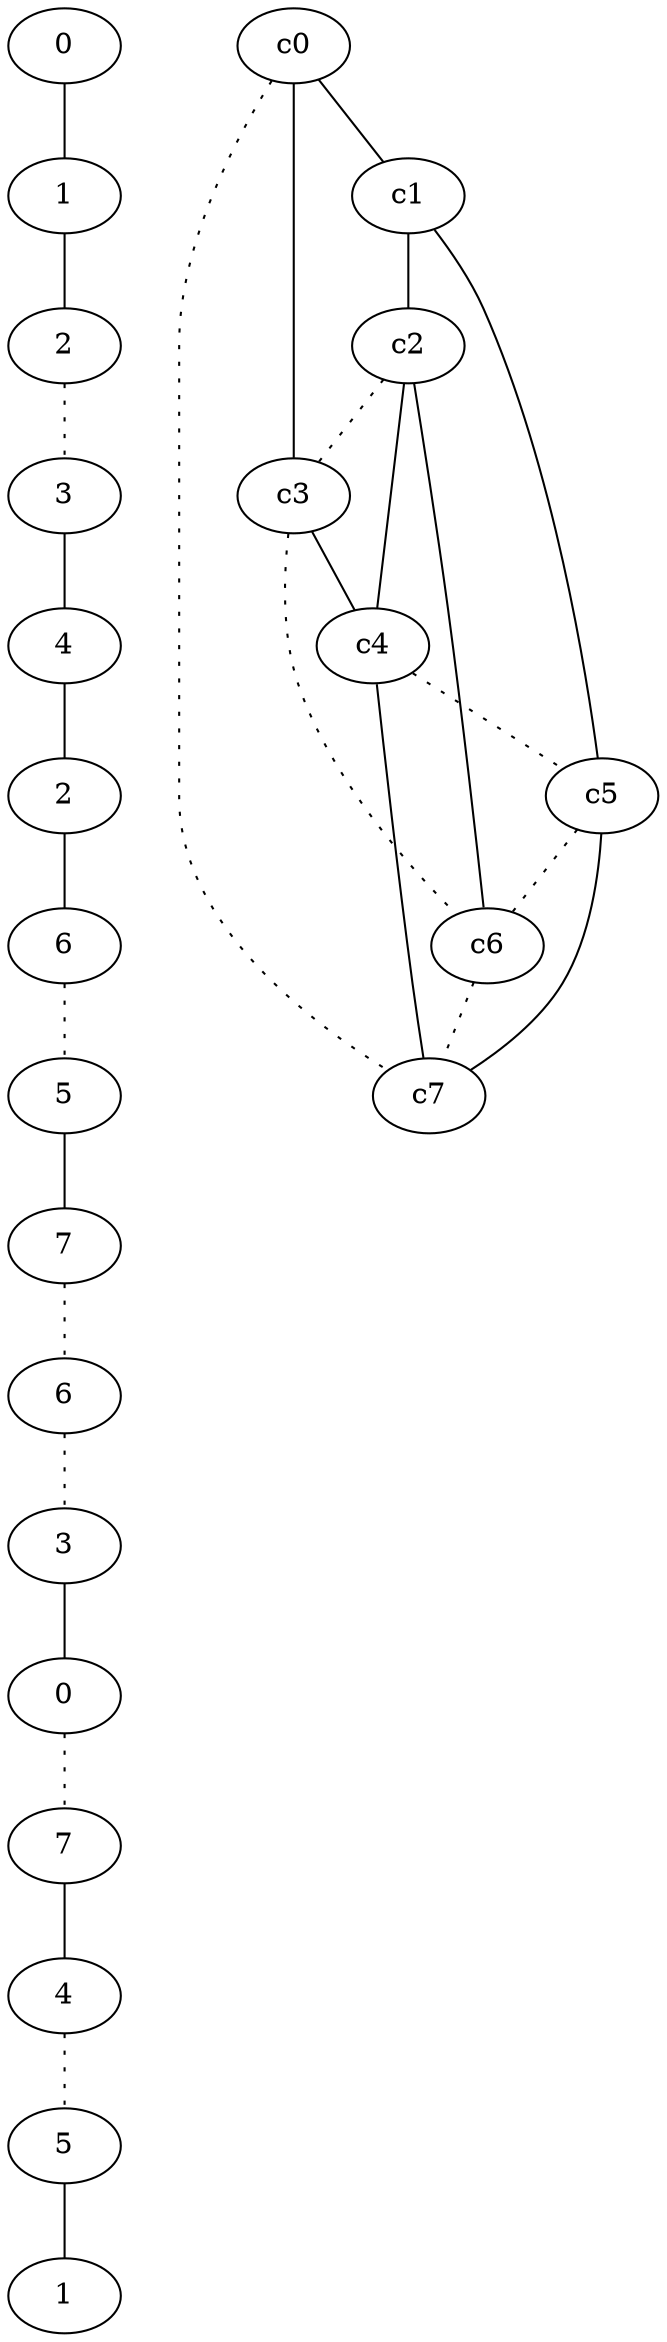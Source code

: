 graph {
a0[label=0];
a1[label=1];
a2[label=2];
a3[label=3];
a4[label=4];
a5[label=2];
a6[label=6];
a7[label=5];
a8[label=7];
a9[label=6];
a10[label=3];
a11[label=0];
a12[label=7];
a13[label=4];
a14[label=5];
a15[label=1];
a0 -- a1;
a1 -- a2;
a2 -- a3 [style=dotted];
a3 -- a4;
a4 -- a5;
a5 -- a6;
a6 -- a7 [style=dotted];
a7 -- a8;
a8 -- a9 [style=dotted];
a9 -- a10 [style=dotted];
a10 -- a11;
a11 -- a12 [style=dotted];
a12 -- a13;
a13 -- a14 [style=dotted];
a14 -- a15;
c0 -- c1;
c0 -- c3;
c0 -- c7 [style=dotted];
c1 -- c2;
c1 -- c5;
c2 -- c3 [style=dotted];
c2 -- c4;
c2 -- c6;
c3 -- c4;
c3 -- c6 [style=dotted];
c4 -- c5 [style=dotted];
c4 -- c7;
c5 -- c6 [style=dotted];
c5 -- c7;
c6 -- c7 [style=dotted];
}

